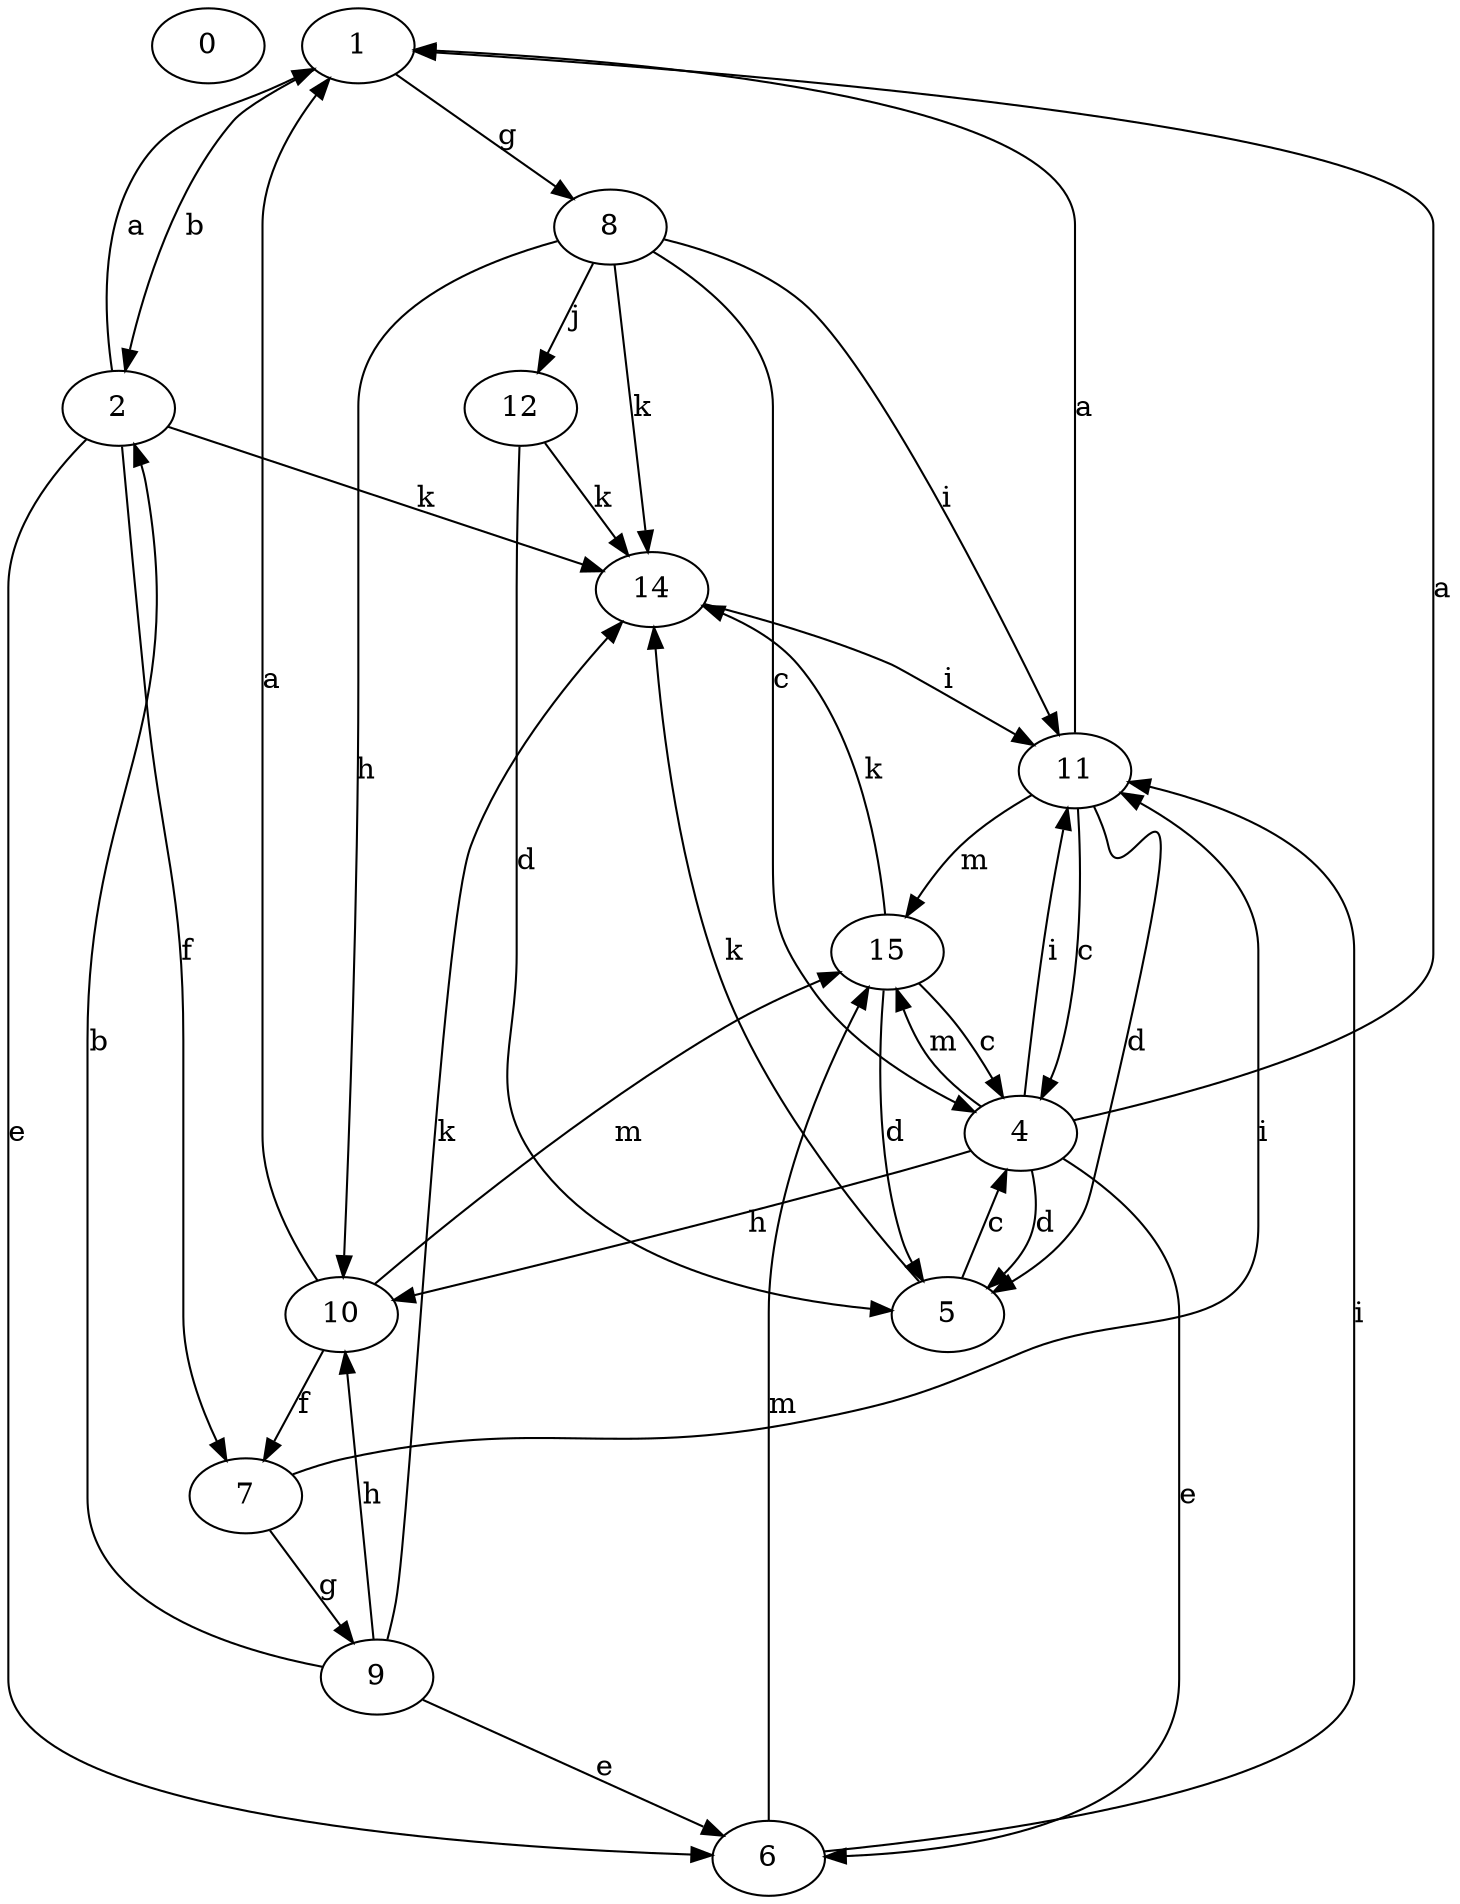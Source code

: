 strict digraph  {
0;
1;
2;
4;
5;
6;
7;
8;
9;
10;
11;
12;
14;
15;
1 -> 2  [label=b];
1 -> 8  [label=g];
2 -> 1  [label=a];
2 -> 6  [label=e];
2 -> 7  [label=f];
2 -> 14  [label=k];
4 -> 1  [label=a];
4 -> 5  [label=d];
4 -> 6  [label=e];
4 -> 10  [label=h];
4 -> 11  [label=i];
4 -> 15  [label=m];
5 -> 4  [label=c];
5 -> 14  [label=k];
6 -> 11  [label=i];
6 -> 15  [label=m];
7 -> 9  [label=g];
7 -> 11  [label=i];
8 -> 4  [label=c];
8 -> 10  [label=h];
8 -> 11  [label=i];
8 -> 12  [label=j];
8 -> 14  [label=k];
9 -> 2  [label=b];
9 -> 6  [label=e];
9 -> 10  [label=h];
9 -> 14  [label=k];
10 -> 1  [label=a];
10 -> 7  [label=f];
10 -> 15  [label=m];
11 -> 1  [label=a];
11 -> 4  [label=c];
11 -> 5  [label=d];
11 -> 15  [label=m];
12 -> 5  [label=d];
12 -> 14  [label=k];
14 -> 11  [label=i];
15 -> 4  [label=c];
15 -> 5  [label=d];
15 -> 14  [label=k];
}
